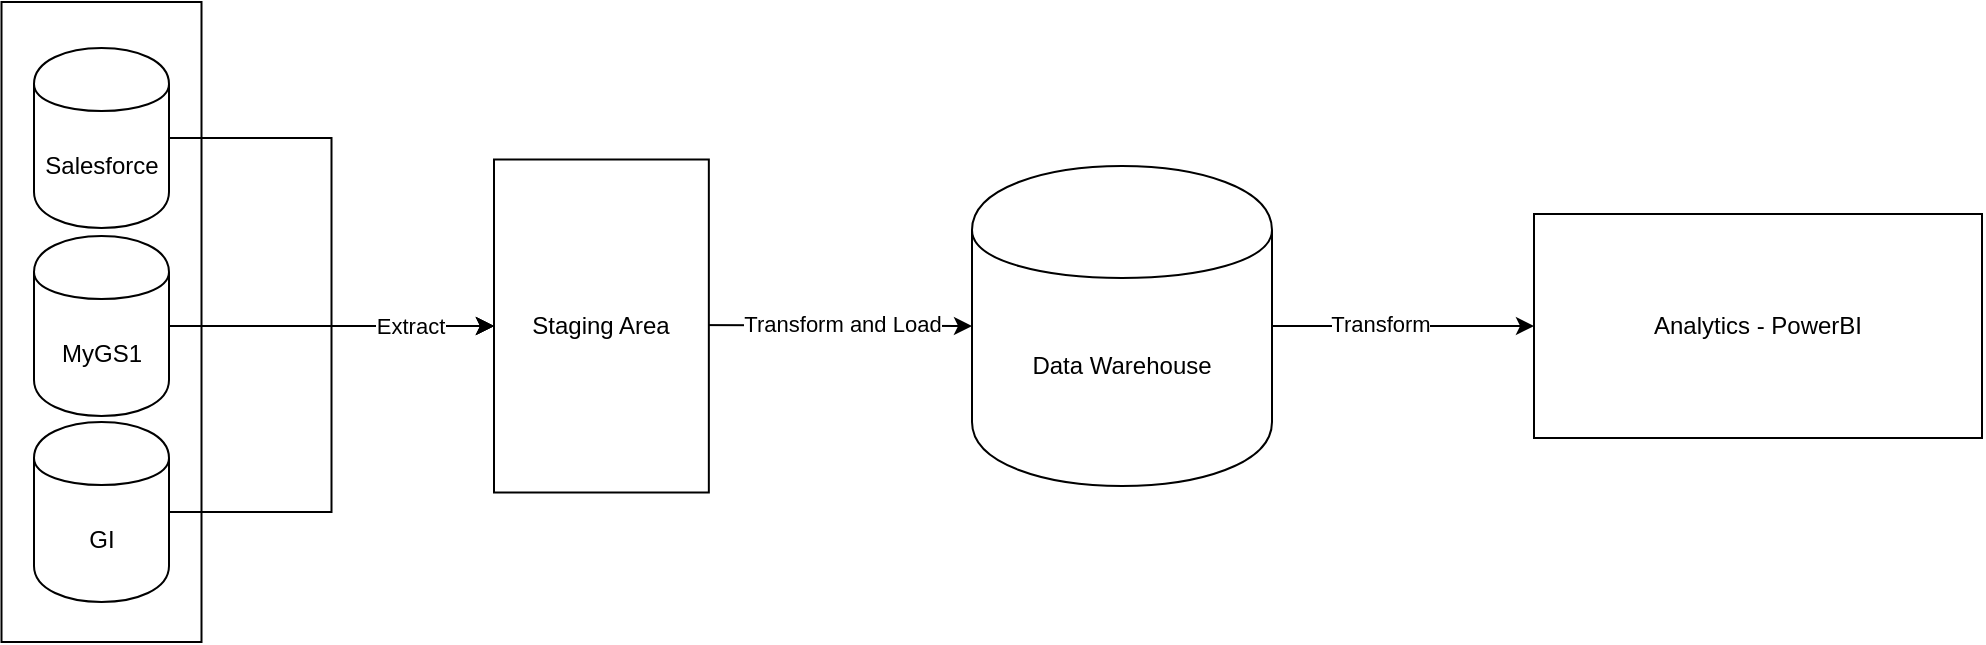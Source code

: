 <mxfile version="24.7.6">
  <diagram name="Page-1" id="Xpvtg7p0Zb9sDLVaPvpn">
    <mxGraphModel dx="1434" dy="774" grid="1" gridSize="10" guides="1" tooltips="1" connect="1" arrows="1" fold="1" page="1" pageScale="1" pageWidth="1169" pageHeight="827" math="0" shadow="0">
      <root>
        <mxCell id="0" />
        <mxCell id="1" parent="0" />
        <mxCell id="EizlxhVkGcN475ZbQejZ-2" value="" style="html=1;dashed=0;whiteSpace=wrap;" vertex="1" parent="1">
          <mxGeometry x="63.75" y="240" width="100" height="320" as="geometry" />
        </mxCell>
        <mxCell id="EizlxhVkGcN475ZbQejZ-6" style="edgeStyle=orthogonalEdgeStyle;rounded=0;orthogonalLoop=1;jettySize=auto;html=1;exitX=1;exitY=0.5;exitDx=0;exitDy=0;" edge="1" parent="1" source="EizlxhVkGcN475ZbQejZ-1" target="EizlxhVkGcN475ZbQejZ-7">
          <mxGeometry relative="1" as="geometry">
            <mxPoint x="270" y="308" as="targetPoint" />
          </mxGeometry>
        </mxCell>
        <mxCell id="EizlxhVkGcN475ZbQejZ-1" value="Salesforce" style="shape=cylinder;whiteSpace=wrap;html=1;boundedLbl=1;backgroundOutline=1;" vertex="1" parent="1">
          <mxGeometry x="80" y="263" width="67.5" height="90" as="geometry" />
        </mxCell>
        <mxCell id="EizlxhVkGcN475ZbQejZ-8" style="edgeStyle=orthogonalEdgeStyle;rounded=0;orthogonalLoop=1;jettySize=auto;html=1;exitX=1;exitY=0.5;exitDx=0;exitDy=0;entryX=0;entryY=0.5;entryDx=0;entryDy=0;" edge="1" parent="1" source="EizlxhVkGcN475ZbQejZ-3" target="EizlxhVkGcN475ZbQejZ-7">
          <mxGeometry relative="1" as="geometry" />
        </mxCell>
        <mxCell id="EizlxhVkGcN475ZbQejZ-3" value="MyGS1" style="shape=cylinder;whiteSpace=wrap;html=1;boundedLbl=1;backgroundOutline=1;" vertex="1" parent="1">
          <mxGeometry x="80" y="357" width="67.5" height="90" as="geometry" />
        </mxCell>
        <mxCell id="EizlxhVkGcN475ZbQejZ-9" style="edgeStyle=orthogonalEdgeStyle;rounded=0;orthogonalLoop=1;jettySize=auto;html=1;exitX=1;exitY=0.5;exitDx=0;exitDy=0;" edge="1" parent="1" source="EizlxhVkGcN475ZbQejZ-4" target="EizlxhVkGcN475ZbQejZ-7">
          <mxGeometry relative="1" as="geometry" />
        </mxCell>
        <mxCell id="EizlxhVkGcN475ZbQejZ-14" value="Extract" style="edgeLabel;html=1;align=center;verticalAlign=middle;resizable=0;points=[];" vertex="1" connectable="0" parent="EizlxhVkGcN475ZbQejZ-9">
          <mxGeometry x="0.662" y="-1" relative="1" as="geometry">
            <mxPoint x="1" y="-1" as="offset" />
          </mxGeometry>
        </mxCell>
        <mxCell id="EizlxhVkGcN475ZbQejZ-4" value="GI" style="shape=cylinder;whiteSpace=wrap;html=1;boundedLbl=1;backgroundOutline=1;" vertex="1" parent="1">
          <mxGeometry x="80" y="450" width="67.5" height="90" as="geometry" />
        </mxCell>
        <mxCell id="EizlxhVkGcN475ZbQejZ-16" value="" style="edgeStyle=orthogonalEdgeStyle;rounded=0;orthogonalLoop=1;jettySize=auto;html=1;" edge="1" parent="1" source="EizlxhVkGcN475ZbQejZ-5" target="EizlxhVkGcN475ZbQejZ-15">
          <mxGeometry relative="1" as="geometry" />
        </mxCell>
        <mxCell id="EizlxhVkGcN475ZbQejZ-17" value="Transform" style="edgeLabel;html=1;align=center;verticalAlign=middle;resizable=0;points=[];" vertex="1" connectable="0" parent="EizlxhVkGcN475ZbQejZ-16">
          <mxGeometry x="-0.179" y="1" relative="1" as="geometry">
            <mxPoint as="offset" />
          </mxGeometry>
        </mxCell>
        <mxCell id="EizlxhVkGcN475ZbQejZ-5" value="Data Warehouse" style="shape=cylinder;whiteSpace=wrap;html=1;boundedLbl=1;backgroundOutline=1;" vertex="1" parent="1">
          <mxGeometry x="549" y="322" width="150" height="160" as="geometry" />
        </mxCell>
        <mxCell id="EizlxhVkGcN475ZbQejZ-12" style="edgeStyle=orthogonalEdgeStyle;rounded=0;orthogonalLoop=1;jettySize=auto;html=1;exitX=1;exitY=0.5;exitDx=0;exitDy=0;entryX=0;entryY=0.5;entryDx=0;entryDy=0;" edge="1" parent="1" target="EizlxhVkGcN475ZbQejZ-5">
          <mxGeometry relative="1" as="geometry">
            <mxPoint x="400.0" y="401.5" as="sourcePoint" />
            <mxPoint x="531.58" y="401.5" as="targetPoint" />
          </mxGeometry>
        </mxCell>
        <mxCell id="EizlxhVkGcN475ZbQejZ-13" value="Transform and Load" style="edgeLabel;html=1;align=center;verticalAlign=middle;resizable=0;points=[];" vertex="1" connectable="0" parent="EizlxhVkGcN475ZbQejZ-12">
          <mxGeometry x="0.125" y="1" relative="1" as="geometry">
            <mxPoint as="offset" />
          </mxGeometry>
        </mxCell>
        <mxCell id="EizlxhVkGcN475ZbQejZ-7" value="Staging Area" style="html=1;dashed=0;whiteSpace=wrap;" vertex="1" parent="1">
          <mxGeometry x="310" y="318.75" width="107.42" height="166.5" as="geometry" />
        </mxCell>
        <mxCell id="EizlxhVkGcN475ZbQejZ-15" value="Analytics - PowerBI" style="whiteSpace=wrap;html=1;" vertex="1" parent="1">
          <mxGeometry x="830" y="346" width="224" height="112" as="geometry" />
        </mxCell>
      </root>
    </mxGraphModel>
  </diagram>
</mxfile>
